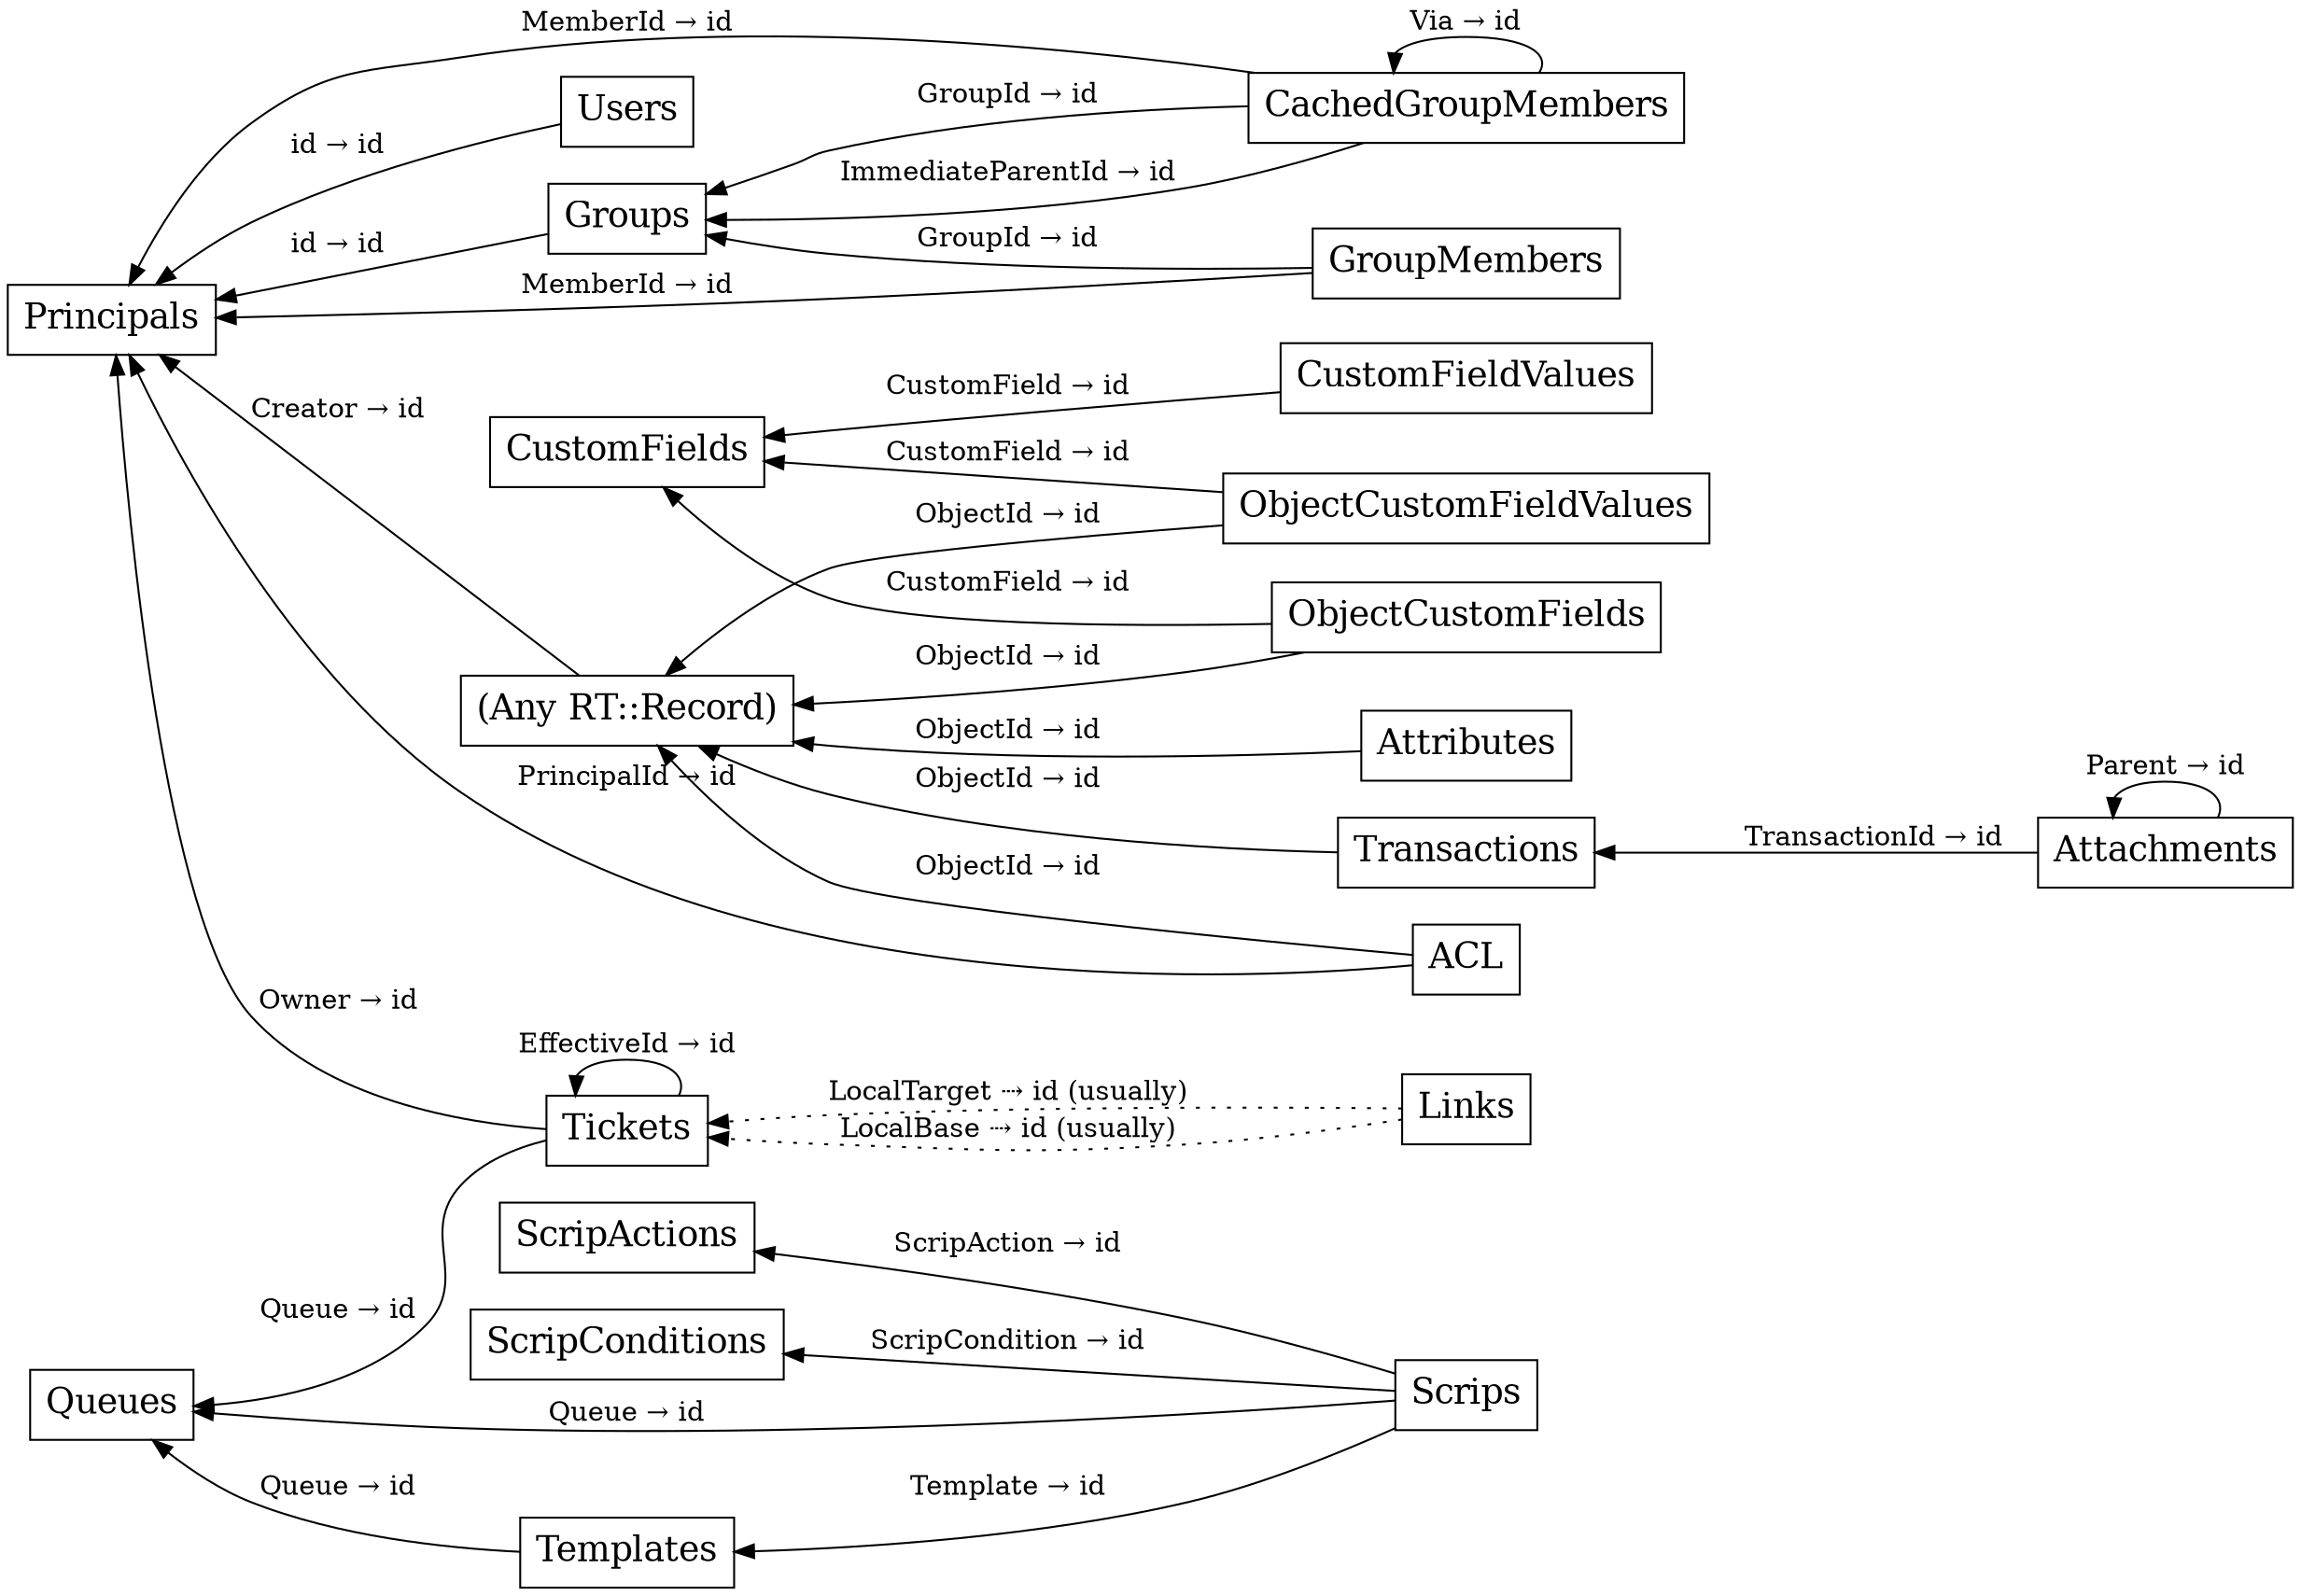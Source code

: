digraph g {
graph [
rankdir = "RL",
 concentrate = true,
ratio = auto
];
node [
fontsize = "18",
shape = record, fontsize = 18
];
edge [
];

"Records" [shape = record, fontsize = 18, label = "(Any RT::Record)" ];
"Records" -> "Principals" [label = "Creator → id"];
"ACL" [shape = record, fontsize = 18, label = "<col0> \N " ];
"ACL" -> "Principals" [label="PrincipalId → id"];
"ACL" -> "Records" [label="ObjectId → id"];

"Attachments" [shape = record, fontsize = 18, label = "<col0> \N " ];
"Attachments" -> "Transactions" [label="TransactionId → id"];
"Attachments" -> "Attachments" [label="Parent → id"];

"CachedGroupMembers" [shape = record, fontsize = 18, label = "<col0> \N " ];
"CachedGroupMembers" -> "Groups" [label="GroupId → id", weight=2];
"CachedGroupMembers" -> "Principals" [label="MemberId → id"];
"CachedGroupMembers" -> "CachedGroupMembers" [label="Via → id"];
"CachedGroupMembers" -> "Groups" [label="ImmediateParentId → id"];

"CustomFields" [shape = record, fontsize = 18, label = "<col0> \N " ];

"CustomFieldValues" [shape = record, fontsize = 18, label = "<col0> \N " ];
"CustomFieldValues" -> "CustomFields" [label="CustomField → id"];

"GroupMembers" [shape = record, fontsize = 18, label = "<col0> \N " ];
"GroupMembers" -> "Groups" [label="GroupId → id", weight=2];
"GroupMembers" -> "Principals" [label="MemberId → id", weight = 2];

"Groups" [shape = record, fontsize = 18, label = "<col0> \N " ];
"Groups" -> "Principals" [label="id → id"];

"Links" [shape = record, fontsize = 18, label = "<col0> \N " ];
"Links" -> "Tickets" [label="LocalBase ⇢ id (usually)", style="dotted"];
"Links" -> "Tickets" [label="LocalTarget ⇢ id (usually)", style="dotted"];

"Principals" [shape = record, fontsize = 18, label = "<col0> \N " ];

"Attributes" [shape = record, fontsize = 18, label = "<col0> \N " ];
"Attributes" -> "Records" [label="ObjectId → id"];

"Queues" [shape = record, fontsize = 18, label = "<col0> \N " ];

"ScripActions" [shape = record, fontsize = 18, label = "<col0> \N " ];

"ScripConditions" [shape = record, fontsize = 18, label = "<col0> \N " ];

"Scrips" [shape = record, fontsize = 18, label = "<col0> \N " ];
"Scrips" -> "ScripConditions" [label="ScripCondition → id"];
"Scrips" -> "ScripActions" [label="ScripAction → id"];
"Scrips" -> "Templates" [label="Template → id"];
"Scrips" -> "Queues" [label="Queue → id"];

"Templates" [shape = record, fontsize = 18, label = "<col0> \N " ];
"Templates" -> "Queues" [label ="Queue → id" ];

"ObjectCustomFields" [shape = record, fontsize = 18, label = "<col0> \N " ];
"ObjectCustomFields" -> "CustomFields" [label="CustomField → id"];
"ObjectCustomFields" -> "Records" [label="ObjectId → id"];

"ObjectCustomFieldValues" [shape = record, fontsize = 18, label = "<col0> \N " ];
"ObjectCustomFieldValues" -> "CustomFields" [label="CustomField → id"];
"ObjectCustomFieldValues" -> "Records" [label="ObjectId → id"];

"Tickets" [shape = record, fontsize = 18, label = "<col0> \N " ];
"Tickets" -> "Tickets" [label="EffectiveId → id"];
"Tickets" -> "Principals" [label="Owner → id"];
"Queues" -> "Tickets" [style="invis"];
"Tickets" -> "Queues" [label="Queue → id"];

"Transactions" [shape = record, fontsize = 18, label = "<col0> \N " ];
"Transactions" -> "Records" [label="ObjectId → id"];

"Users" [shape = record, fontsize = 18, label = "<col0> \N " ];

"Users" -> "Principals" [label="id → id"];

// "Classes" [shape = record, fontsize = 18 label = "<col0> \N " ];
// "Articles" [shape = record, fontsize = 18 label = "<col0> \N " ];
// "Articles" -> "Classes" [ label="Class → id"];
// "Articles" -> "Articles" [ label="Parent → id"];
// "ObjectClasses" [shape = record, fontsize = 18 label = "<col0> \N " ];
// "ObjectClasses" -> "Records" [label="ObjectId → id"];
// "ObjectClasses" -> "Classes" [label="Class → id"];
// "Topics" [shape = record, fontsize = 18 label = "<col0> \N " ];
// "ObjectTopics" [shape = record, fontsize = 18 label = "<col0> \N " ];
// "ObjectTopics" -> "Records" [label="ObjectId → id"];
// "ObjectTopics" -> "Topics" [label="Topic → id"];

}
